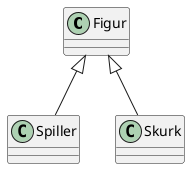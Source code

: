 @startuml spill

class Figur
class Spiller
class Skurk

Figur <|-- Spiller
Figur <|-- Skurk

@enduml